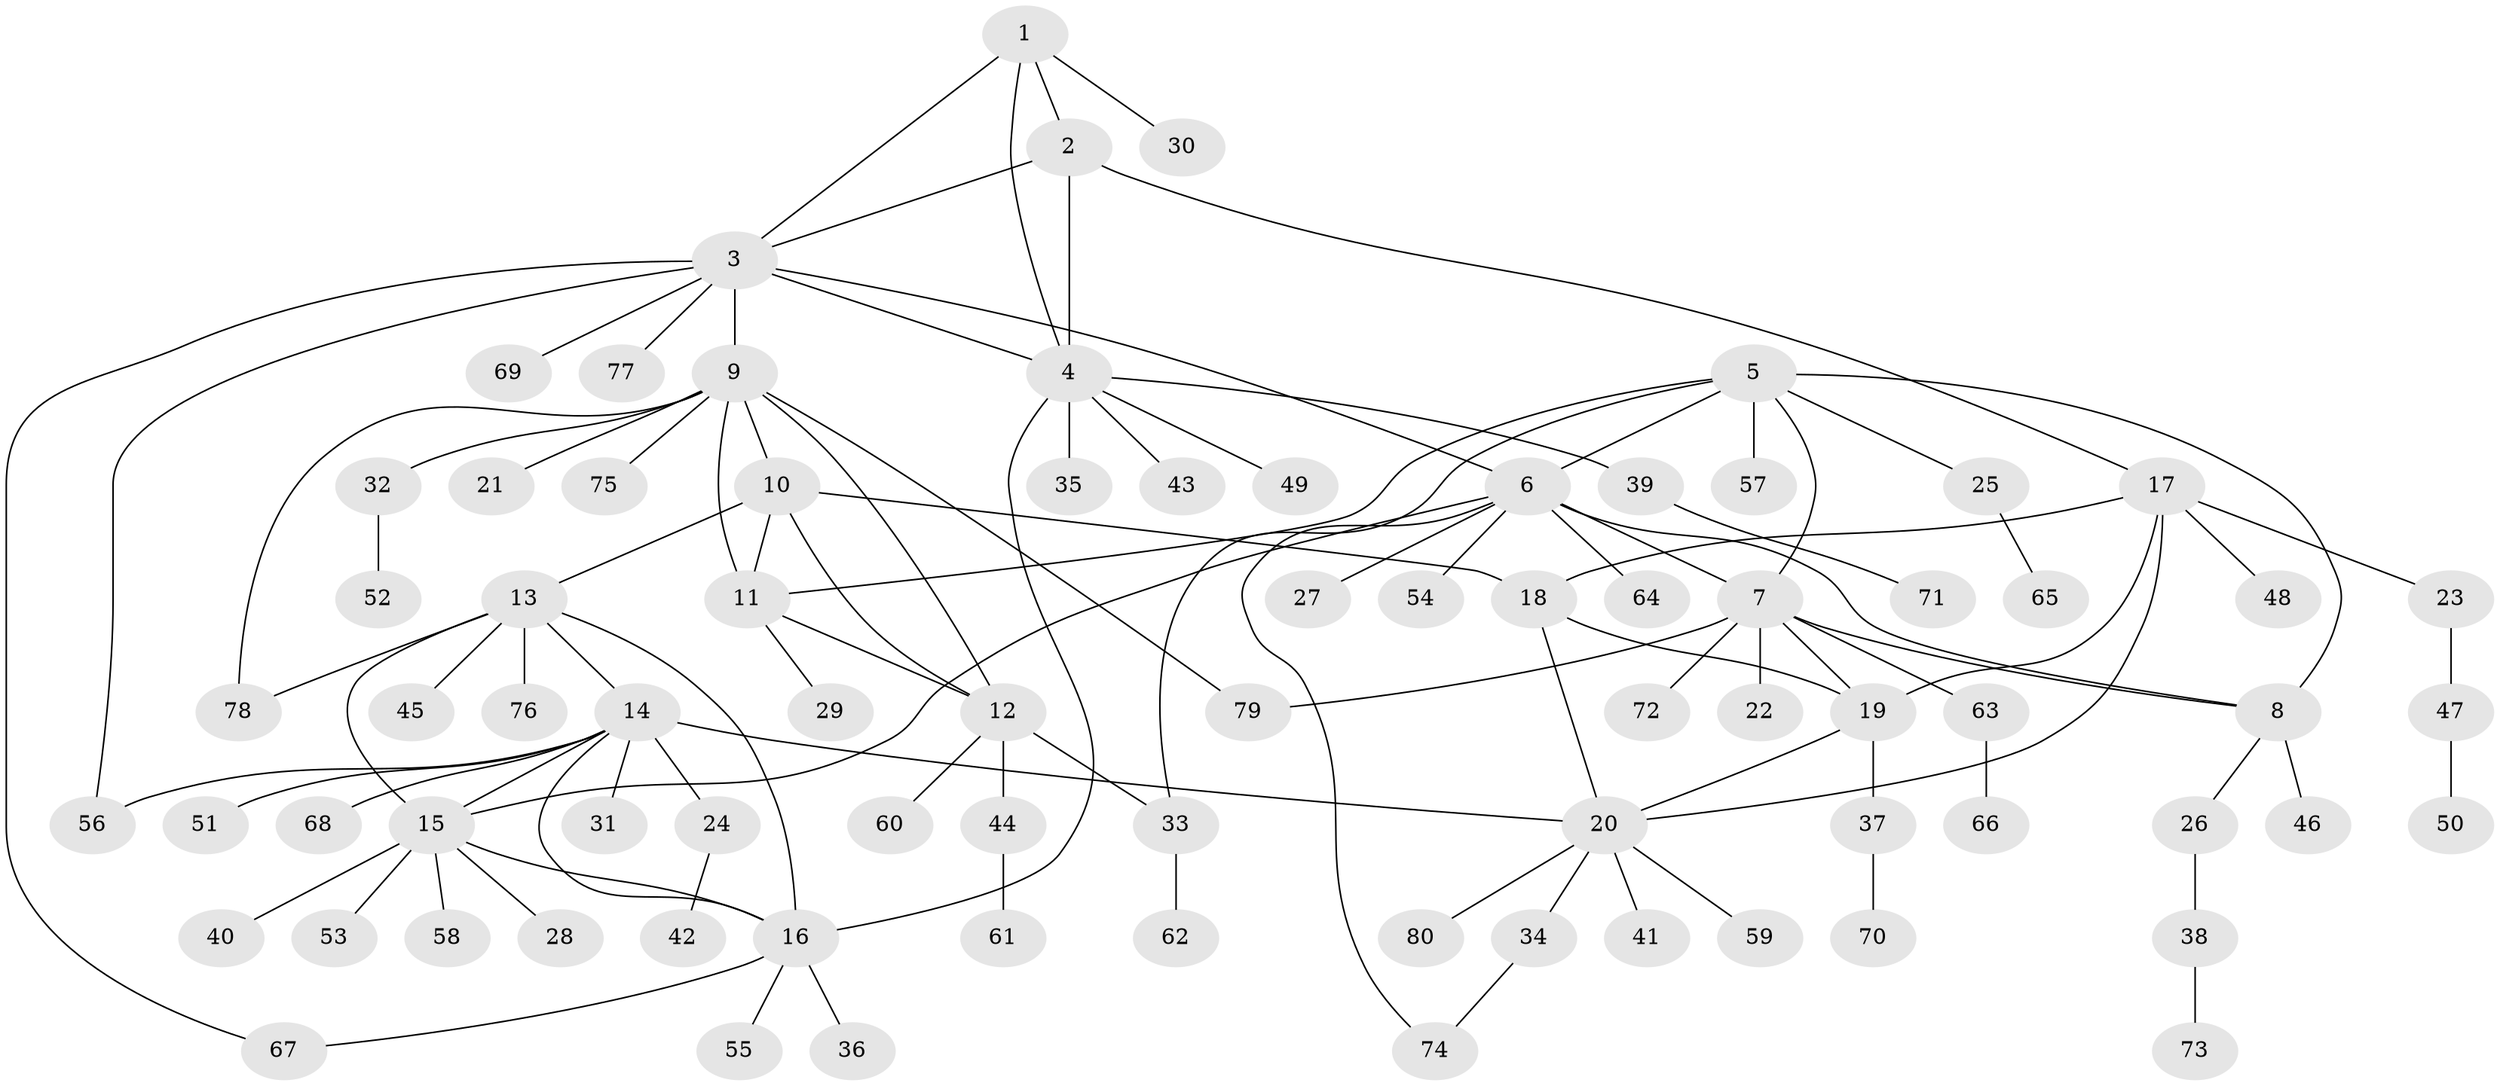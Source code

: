 // coarse degree distribution, {5: 0.05263157894736842, 4: 0.07017543859649122, 3: 0.017543859649122806, 2: 0.22807017543859648, 8: 0.07017543859649122, 7: 0.05263157894736842, 1: 0.43859649122807015, 6: 0.07017543859649122}
// Generated by graph-tools (version 1.1) at 2025/37/03/04/25 23:37:48]
// undirected, 80 vertices, 106 edges
graph export_dot {
  node [color=gray90,style=filled];
  1;
  2;
  3;
  4;
  5;
  6;
  7;
  8;
  9;
  10;
  11;
  12;
  13;
  14;
  15;
  16;
  17;
  18;
  19;
  20;
  21;
  22;
  23;
  24;
  25;
  26;
  27;
  28;
  29;
  30;
  31;
  32;
  33;
  34;
  35;
  36;
  37;
  38;
  39;
  40;
  41;
  42;
  43;
  44;
  45;
  46;
  47;
  48;
  49;
  50;
  51;
  52;
  53;
  54;
  55;
  56;
  57;
  58;
  59;
  60;
  61;
  62;
  63;
  64;
  65;
  66;
  67;
  68;
  69;
  70;
  71;
  72;
  73;
  74;
  75;
  76;
  77;
  78;
  79;
  80;
  1 -- 2;
  1 -- 3;
  1 -- 4;
  1 -- 30;
  2 -- 3;
  2 -- 4;
  2 -- 17;
  3 -- 4;
  3 -- 6;
  3 -- 9;
  3 -- 56;
  3 -- 67;
  3 -- 69;
  3 -- 77;
  4 -- 16;
  4 -- 35;
  4 -- 39;
  4 -- 43;
  4 -- 49;
  5 -- 6;
  5 -- 7;
  5 -- 8;
  5 -- 11;
  5 -- 25;
  5 -- 33;
  5 -- 57;
  6 -- 7;
  6 -- 8;
  6 -- 15;
  6 -- 27;
  6 -- 54;
  6 -- 64;
  6 -- 74;
  7 -- 8;
  7 -- 19;
  7 -- 22;
  7 -- 63;
  7 -- 72;
  7 -- 79;
  8 -- 26;
  8 -- 46;
  9 -- 10;
  9 -- 11;
  9 -- 12;
  9 -- 21;
  9 -- 32;
  9 -- 75;
  9 -- 78;
  9 -- 79;
  10 -- 11;
  10 -- 12;
  10 -- 13;
  10 -- 18;
  11 -- 12;
  11 -- 29;
  12 -- 33;
  12 -- 44;
  12 -- 60;
  13 -- 14;
  13 -- 15;
  13 -- 16;
  13 -- 45;
  13 -- 76;
  13 -- 78;
  14 -- 15;
  14 -- 16;
  14 -- 20;
  14 -- 24;
  14 -- 31;
  14 -- 51;
  14 -- 56;
  14 -- 68;
  15 -- 16;
  15 -- 28;
  15 -- 40;
  15 -- 53;
  15 -- 58;
  16 -- 36;
  16 -- 55;
  16 -- 67;
  17 -- 18;
  17 -- 19;
  17 -- 20;
  17 -- 23;
  17 -- 48;
  18 -- 19;
  18 -- 20;
  19 -- 20;
  19 -- 37;
  20 -- 34;
  20 -- 41;
  20 -- 59;
  20 -- 80;
  23 -- 47;
  24 -- 42;
  25 -- 65;
  26 -- 38;
  32 -- 52;
  33 -- 62;
  34 -- 74;
  37 -- 70;
  38 -- 73;
  39 -- 71;
  44 -- 61;
  47 -- 50;
  63 -- 66;
}
